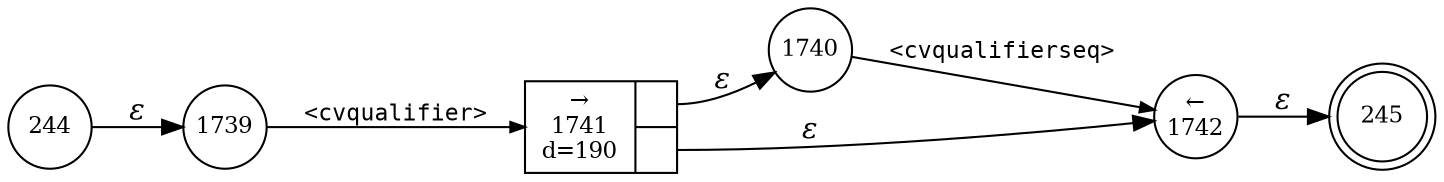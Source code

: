 digraph ATN {
rankdir=LR;
s245[fontsize=11, label="245", shape=doublecircle, fixedsize=true, width=.6];
s244[fontsize=11,label="244", shape=circle, fixedsize=true, width=.55, peripheries=1];
s1739[fontsize=11,label="1739", shape=circle, fixedsize=true, width=.55, peripheries=1];
s1740[fontsize=11,label="1740", shape=circle, fixedsize=true, width=.55, peripheries=1];
s1741[fontsize=11,label="{&rarr;\n1741\nd=190|{<p0>|<p1>}}", shape=record, fixedsize=false, peripheries=1];
s1742[fontsize=11,label="&larr;\n1742", shape=circle, fixedsize=true, width=.55, peripheries=1];
s244 -> s1739 [fontname="Times-Italic", label="&epsilon;"];
s1739 -> s1741 [fontsize=11, fontname="Courier", arrowsize=.7, label = "<cvqualifier>", arrowhead = normal];
s1741:p0 -> s1740 [fontname="Times-Italic", label="&epsilon;"];
s1741:p1 -> s1742 [fontname="Times-Italic", label="&epsilon;"];
s1740 -> s1742 [fontsize=11, fontname="Courier", arrowsize=.7, label = "<cvqualifierseq>", arrowhead = normal];
s1742 -> s245 [fontname="Times-Italic", label="&epsilon;"];
}
